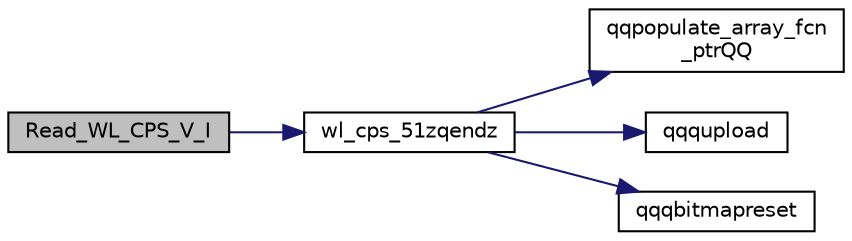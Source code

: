 digraph "Read_WL_CPS_V_I"
{
  edge [fontname="Helvetica",fontsize="10",labelfontname="Helvetica",labelfontsize="10"];
  node [fontname="Helvetica",fontsize="10",shape=record];
  rankdir="LR";
  Node1678 [label="Read_WL_CPS_V_I",height=0.2,width=0.4,color="black", fillcolor="grey75", style="filled", fontcolor="black"];
  Node1678 -> Node1679 [color="midnightblue",fontsize="10",style="solid",fontname="Helvetica"];
  Node1679 [label="wl_cps_51zqendz",height=0.2,width=0.4,color="black", fillcolor="white", style="filled",URL="$inszt__wl__cps_8c.html#a643ad3d463b7f6352f5129c3e7cca3b7"];
  Node1679 -> Node1680 [color="midnightblue",fontsize="10",style="solid",fontname="Helvetica"];
  Node1680 [label="qqpopulate_array_fcn\l_ptrQQ",height=0.2,width=0.4,color="black", fillcolor="white", style="filled",URL="$inszt__wl__cps_8c.html#a4ad6fa1bb94fc1c3ac2dc30925106081"];
  Node1679 -> Node1681 [color="midnightblue",fontsize="10",style="solid",fontname="Helvetica"];
  Node1681 [label="qqqupload",height=0.2,width=0.4,color="black", fillcolor="white", style="filled",URL="$inszt__wl__cps_8c.html#a109761d7f84a96b5606e507bace276b5"];
  Node1679 -> Node1682 [color="midnightblue",fontsize="10",style="solid",fontname="Helvetica"];
  Node1682 [label="qqqbitmapreset",height=0.2,width=0.4,color="black", fillcolor="white", style="filled",URL="$inszt__wl__cps_8c.html#a5688fceaed93ba591e78ee15ccb0187f"];
}
